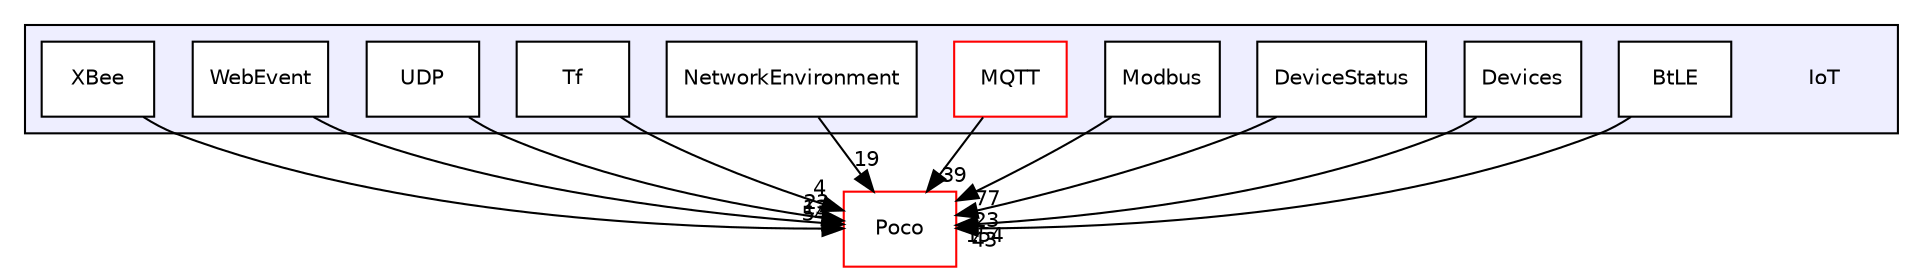 digraph "IoT" {
  compound=true
  node [ fontsize="10", fontname="Helvetica"];
  edge [ labelfontsize="10", labelfontname="Helvetica"];
  subgraph clusterdir_5a19812182fae01863a0d0253d29ed78 {
    graph [ bgcolor="#eeeeff", pencolor="black", label="" URL="dir_5a19812182fae01863a0d0253d29ed78.html"];
    dir_5a19812182fae01863a0d0253d29ed78 [shape=plaintext label="IoT"];
    dir_57f5f04d01295a348494d848f04181ea [shape=box label="BtLE" color="black" fillcolor="white" style="filled" URL="dir_57f5f04d01295a348494d848f04181ea.html"];
    dir_31d30edae1d911b6b974f0fa89f8645a [shape=box label="Devices" color="black" fillcolor="white" style="filled" URL="dir_31d30edae1d911b6b974f0fa89f8645a.html"];
    dir_5c96ac4612c3219f31c71a043d230b72 [shape=box label="DeviceStatus" color="black" fillcolor="white" style="filled" URL="dir_5c96ac4612c3219f31c71a043d230b72.html"];
    dir_f87dba68d43495585cd5a5db306cf8fd [shape=box label="Modbus" color="black" fillcolor="white" style="filled" URL="dir_f87dba68d43495585cd5a5db306cf8fd.html"];
    dir_b00b3e4dbf4177fd4ed074f8ef752902 [shape=box label="MQTT" color="red" fillcolor="white" style="filled" URL="dir_b00b3e4dbf4177fd4ed074f8ef752902.html"];
    dir_534f4987b9a8ae209a5d6b20115e19ae [shape=box label="NetworkEnvironment" color="black" fillcolor="white" style="filled" URL="dir_534f4987b9a8ae209a5d6b20115e19ae.html"];
    dir_ea8e54b950d6ba4387ff2fdc39739f79 [shape=box label="Tf" color="black" fillcolor="white" style="filled" URL="dir_ea8e54b950d6ba4387ff2fdc39739f79.html"];
    dir_480ca28dc80866c83fa14019d1241f8d [shape=box label="UDP" color="black" fillcolor="white" style="filled" URL="dir_480ca28dc80866c83fa14019d1241f8d.html"];
    dir_1f6073da3c9571eff0a360b112bcf289 [shape=box label="WebEvent" color="black" fillcolor="white" style="filled" URL="dir_1f6073da3c9571eff0a360b112bcf289.html"];
    dir_b4440aafba763fd1e57b74972e77c3c1 [shape=box label="XBee" color="black" fillcolor="white" style="filled" URL="dir_b4440aafba763fd1e57b74972e77c3c1.html"];
  }
  dir_81ff493427341218f455ba9892fb114f [shape=box label="Poco" fillcolor="white" style="filled" color="red" URL="dir_81ff493427341218f455ba9892fb114f.html"];
  dir_5c96ac4612c3219f31c71a043d230b72->dir_81ff493427341218f455ba9892fb114f [headlabel="23", labeldistance=1.5 headhref="dir_000003_000013.html"];
  dir_1f6073da3c9571eff0a360b112bcf289->dir_81ff493427341218f455ba9892fb114f [headlabel="13", labeldistance=1.5 headhref="dir_000011_000013.html"];
  dir_b00b3e4dbf4177fd4ed074f8ef752902->dir_81ff493427341218f455ba9892fb114f [headlabel="39", labeldistance=1.5 headhref="dir_000005_000013.html"];
  dir_f87dba68d43495585cd5a5db306cf8fd->dir_81ff493427341218f455ba9892fb114f [headlabel="77", labeldistance=1.5 headhref="dir_000004_000013.html"];
  dir_ea8e54b950d6ba4387ff2fdc39739f79->dir_81ff493427341218f455ba9892fb114f [headlabel="4", labeldistance=1.5 headhref="dir_000009_000013.html"];
  dir_b4440aafba763fd1e57b74972e77c3c1->dir_81ff493427341218f455ba9892fb114f [headlabel="54", labeldistance=1.5 headhref="dir_000012_000013.html"];
  dir_480ca28dc80866c83fa14019d1241f8d->dir_81ff493427341218f455ba9892fb114f [headlabel="23", labeldistance=1.5 headhref="dir_000010_000013.html"];
  dir_31d30edae1d911b6b974f0fa89f8645a->dir_81ff493427341218f455ba9892fb114f [headlabel="154", labeldistance=1.5 headhref="dir_000002_000013.html"];
  dir_57f5f04d01295a348494d848f04181ea->dir_81ff493427341218f455ba9892fb114f [headlabel="43", labeldistance=1.5 headhref="dir_000001_000013.html"];
  dir_534f4987b9a8ae209a5d6b20115e19ae->dir_81ff493427341218f455ba9892fb114f [headlabel="19", labeldistance=1.5 headhref="dir_000008_000013.html"];
}

